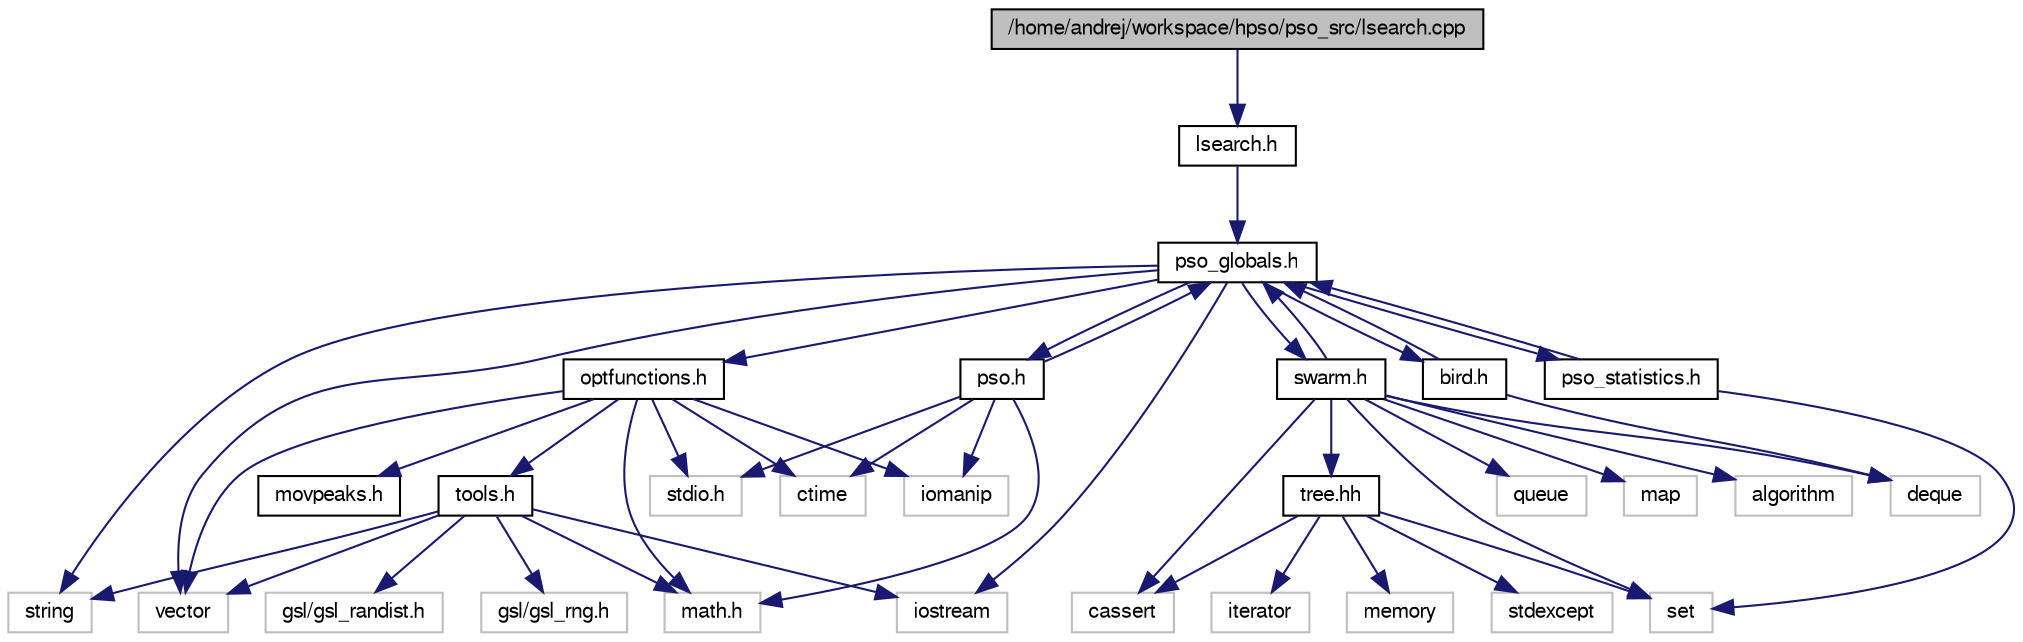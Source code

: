 digraph G
{
  bgcolor="transparent";
  edge [fontname="FreeSans",fontsize=10,labelfontname="FreeSans",labelfontsize=10];
  node [fontname="FreeSans",fontsize=10,shape=record];
  Node1 [label="/home/andrej/workspace/hpso/pso_src/lsearch.cpp",height=0.2,width=0.4,color="black", fillcolor="grey75", style="filled" fontcolor="black"];
  Node1 -> Node2 [color="midnightblue",fontsize=10,style="solid"];
  Node2 [label="lsearch.h",height=0.2,width=0.4,color="black",URL="$lsearch_8h.html"];
  Node2 -> Node3 [color="midnightblue",fontsize=10,style="solid"];
  Node3 [label="pso_globals.h",height=0.2,width=0.4,color="black",URL="$pso__globals_8h.html"];
  Node3 -> Node4 [color="midnightblue",fontsize=10,style="solid"];
  Node4 [label="string",height=0.2,width=0.4,color="grey75"];
  Node3 -> Node5 [color="midnightblue",fontsize=10,style="solid"];
  Node5 [label="vector",height=0.2,width=0.4,color="grey75"];
  Node3 -> Node6 [color="midnightblue",fontsize=10,style="solid"];
  Node6 [label="iostream",height=0.2,width=0.4,color="grey75"];
  Node3 -> Node7 [color="midnightblue",fontsize=10,style="solid"];
  Node7 [label="optfunctions.h",height=0.2,width=0.4,color="black",URL="$optfunctions_8h.html"];
  Node7 -> Node8 [color="midnightblue",fontsize=10,style="solid"];
  Node8 [label="stdio.h",height=0.2,width=0.4,color="grey75"];
  Node7 -> Node9 [color="midnightblue",fontsize=10,style="solid"];
  Node9 [label="math.h",height=0.2,width=0.4,color="grey75"];
  Node7 -> Node10 [color="midnightblue",fontsize=10,style="solid"];
  Node10 [label="ctime",height=0.2,width=0.4,color="grey75"];
  Node7 -> Node11 [color="midnightblue",fontsize=10,style="solid"];
  Node11 [label="iomanip",height=0.2,width=0.4,color="grey75"];
  Node7 -> Node5 [color="midnightblue",fontsize=10,style="solid"];
  Node7 -> Node12 [color="midnightblue",fontsize=10,style="solid"];
  Node12 [label="tools.h",height=0.2,width=0.4,color="black",URL="$tools_8h.html"];
  Node12 -> Node6 [color="midnightblue",fontsize=10,style="solid"];
  Node12 -> Node4 [color="midnightblue",fontsize=10,style="solid"];
  Node12 -> Node5 [color="midnightblue",fontsize=10,style="solid"];
  Node12 -> Node13 [color="midnightblue",fontsize=10,style="solid"];
  Node13 [label="gsl/gsl_rng.h",height=0.2,width=0.4,color="grey75"];
  Node12 -> Node14 [color="midnightblue",fontsize=10,style="solid"];
  Node14 [label="gsl/gsl_randist.h",height=0.2,width=0.4,color="grey75"];
  Node12 -> Node9 [color="midnightblue",fontsize=10,style="solid"];
  Node7 -> Node15 [color="midnightblue",fontsize=10,style="solid"];
  Node15 [label="movpeaks.h",height=0.2,width=0.4,color="black",URL="$movpeaks_8h.html"];
  Node3 -> Node16 [color="midnightblue",fontsize=10,style="solid"];
  Node16 [label="pso.h",height=0.2,width=0.4,color="black",URL="$pso_8h.html"];
  Node16 -> Node8 [color="midnightblue",fontsize=10,style="solid"];
  Node16 -> Node9 [color="midnightblue",fontsize=10,style="solid"];
  Node16 -> Node10 [color="midnightblue",fontsize=10,style="solid"];
  Node16 -> Node11 [color="midnightblue",fontsize=10,style="solid"];
  Node16 -> Node3 [color="midnightblue",fontsize=10,style="solid"];
  Node3 -> Node17 [color="midnightblue",fontsize=10,style="solid"];
  Node17 [label="pso_statistics.h",height=0.2,width=0.4,color="black",URL="$pso__statistics_8h.html"];
  Node17 -> Node18 [color="midnightblue",fontsize=10,style="solid"];
  Node18 [label="set",height=0.2,width=0.4,color="grey75"];
  Node17 -> Node3 [color="midnightblue",fontsize=10,style="solid"];
  Node3 -> Node19 [color="midnightblue",fontsize=10,style="solid"];
  Node19 [label="swarm.h",height=0.2,width=0.4,color="black",URL="$swarm_8h.html"];
  Node19 -> Node20 [color="midnightblue",fontsize=10,style="solid"];
  Node20 [label="tree.hh",height=0.2,width=0.4,color="black",URL="$tree_8hh.html"];
  Node20 -> Node21 [color="midnightblue",fontsize=10,style="solid"];
  Node21 [label="cassert",height=0.2,width=0.4,color="grey75"];
  Node20 -> Node22 [color="midnightblue",fontsize=10,style="solid"];
  Node22 [label="memory",height=0.2,width=0.4,color="grey75"];
  Node20 -> Node23 [color="midnightblue",fontsize=10,style="solid"];
  Node23 [label="stdexcept",height=0.2,width=0.4,color="grey75"];
  Node20 -> Node24 [color="midnightblue",fontsize=10,style="solid"];
  Node24 [label="iterator",height=0.2,width=0.4,color="grey75"];
  Node20 -> Node18 [color="midnightblue",fontsize=10,style="solid"];
  Node19 -> Node25 [color="midnightblue",fontsize=10,style="solid"];
  Node25 [label="deque",height=0.2,width=0.4,color="grey75"];
  Node19 -> Node26 [color="midnightblue",fontsize=10,style="solid"];
  Node26 [label="queue",height=0.2,width=0.4,color="grey75"];
  Node19 -> Node18 [color="midnightblue",fontsize=10,style="solid"];
  Node19 -> Node27 [color="midnightblue",fontsize=10,style="solid"];
  Node27 [label="map",height=0.2,width=0.4,color="grey75"];
  Node19 -> Node28 [color="midnightblue",fontsize=10,style="solid"];
  Node28 [label="algorithm",height=0.2,width=0.4,color="grey75"];
  Node19 -> Node21 [color="midnightblue",fontsize=10,style="solid"];
  Node19 -> Node3 [color="midnightblue",fontsize=10,style="solid"];
  Node3 -> Node29 [color="midnightblue",fontsize=10,style="solid"];
  Node29 [label="bird.h",height=0.2,width=0.4,color="black",URL="$bird_8h.html"];
  Node29 -> Node3 [color="midnightblue",fontsize=10,style="solid"];
  Node29 -> Node25 [color="midnightblue",fontsize=10,style="solid"];
}
